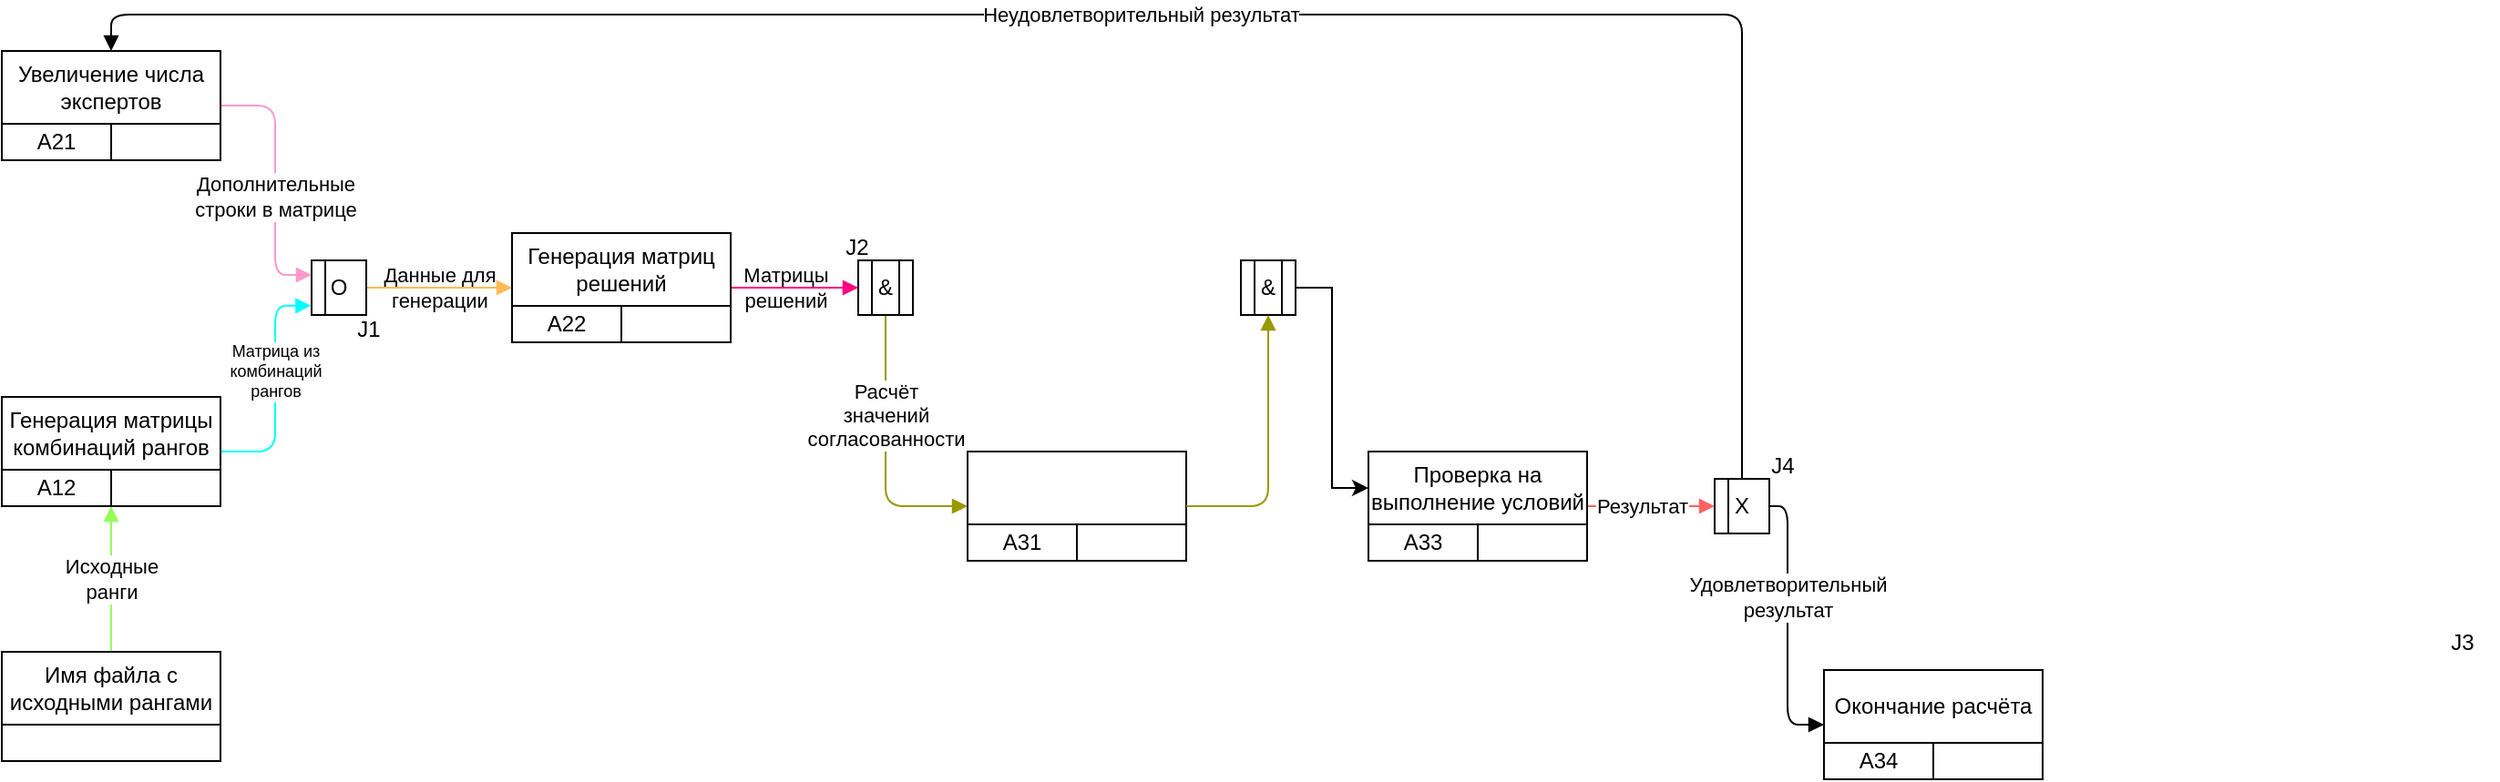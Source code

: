 <mxfile version="22.1.4" type="github">
  <diagram name="Страница — 1" id="2axHYxeO-4VpE9UikgM9">
    <mxGraphModel dx="819" dy="446" grid="1" gridSize="10" guides="1" tooltips="1" connect="1" arrows="1" fold="1" page="1" pageScale="1" pageWidth="827" pageHeight="1169" math="0" shadow="0">
      <root>
        <mxCell id="0" />
        <mxCell id="1" parent="0" />
        <mxCell id="rHtwVeTPGvIX2-GxLPoe-113" value="&lt;div&gt;Исходные&lt;/div&gt;&lt;div&gt;ранги&lt;br&gt;&lt;/div&gt;" style="edgeStyle=orthogonalEdgeStyle;rounded=1;orthogonalLoop=1;jettySize=auto;html=1;entryX=1;entryY=1;entryDx=0;entryDy=0;strokeColor=#94FF57;endArrow=block;endFill=1;" parent="1" source="rHtwVeTPGvIX2-GxLPoe-112" target="rHtwVeTPGvIX2-GxLPoe-55" edge="1">
          <mxGeometry relative="1" as="geometry" />
        </mxCell>
        <mxCell id="rHtwVeTPGvIX2-GxLPoe-78" value="Результат" style="edgeStyle=orthogonalEdgeStyle;rounded=0;orthogonalLoop=1;jettySize=auto;html=1;exitX=1;exitY=0.75;exitDx=0;exitDy=0;entryX=0;entryY=0.5;entryDx=0;entryDy=0;endArrow=block;endFill=1;strokeColor=#FF6363;" parent="1" source="rHtwVeTPGvIX2-GxLPoe-75" target="rHtwVeTPGvIX2-GxLPoe-76" edge="1">
          <mxGeometry x="-0.143" relative="1" as="geometry">
            <mxPoint as="offset" />
          </mxGeometry>
        </mxCell>
        <mxCell id="rHtwVeTPGvIX2-GxLPoe-50" value="&lt;div&gt;Данные для&lt;/div&gt;&lt;div&gt;генерации&lt;br&gt;&lt;/div&gt;" style="edgeStyle=orthogonalEdgeStyle;rounded=0;orthogonalLoop=1;jettySize=auto;html=1;entryX=0;entryY=0.75;entryDx=0;entryDy=0;endArrow=block;endFill=1;strokeColor=#FFBB54;labelBackgroundColor=none;" parent="1" source="rHtwVeTPGvIX2-GxLPoe-49" target="rHtwVeTPGvIX2-GxLPoe-8" edge="1">
          <mxGeometry relative="1" as="geometry">
            <mxPoint as="offset" />
          </mxGeometry>
        </mxCell>
        <mxCell id="rHtwVeTPGvIX2-GxLPoe-61" value="Дополнительные&lt;br style=&quot;font-size: 10px;&quot;&gt;строки в матрице" style="edgeStyle=orthogonalEdgeStyle;rounded=1;orthogonalLoop=1;jettySize=auto;html=1;exitX=1;exitY=0.75;exitDx=0;exitDy=0;entryX=0;entryY=0.25;entryDx=0;entryDy=0;strokeColor=#FF99CC;endArrow=block;endFill=1;" parent="1" source="rHtwVeTPGvIX2-GxLPoe-47" target="rHtwVeTPGvIX2-GxLPoe-49" edge="1">
          <mxGeometry x="0.115" relative="1" as="geometry">
            <Array as="points">
              <mxPoint x="150" y="210" />
              <mxPoint x="150" y="303" />
              <mxPoint x="170" y="303" />
            </Array>
            <mxPoint as="offset" />
          </mxGeometry>
        </mxCell>
        <mxCell id="rHtwVeTPGvIX2-GxLPoe-24" value="&lt;div&gt;Матрицы&lt;/div&gt;&lt;div&gt;решений&lt;/div&gt;" style="endArrow=block;html=1;rounded=0;endFill=1;exitX=1;exitY=0.75;exitDx=0;exitDy=0;strokeColor=#FF0080;startFill=1;labelBackgroundColor=none;entryX=0;entryY=0.5;entryDx=0;entryDy=0;" parent="1" source="rHtwVeTPGvIX2-GxLPoe-8" edge="1" target="rHtwVeTPGvIX2-GxLPoe-95">
          <mxGeometry x="-0.143" width="50" height="50" relative="1" as="geometry">
            <mxPoint x="430" y="300" as="sourcePoint" />
            <mxPoint x="500" y="310" as="targetPoint" />
            <mxPoint as="offset" />
          </mxGeometry>
        </mxCell>
        <mxCell id="rHtwVeTPGvIX2-GxLPoe-58" value="&lt;div style=&quot;font-size: 9px;&quot;&gt;Матрица из&lt;/div&gt;&lt;div style=&quot;font-size: 9px;&quot;&gt;комбинаций&lt;/div&gt;&lt;div style=&quot;font-size: 9px;&quot;&gt;рангов&lt;/div&gt;" style="endArrow=block;html=1;rounded=1;exitX=1;exitY=0.75;exitDx=0;exitDy=0;entryX=-0.01;entryY=0.828;entryDx=0;entryDy=0;endFill=1;strokeColor=#00FFFF;fontSize=9;entryPerimeter=0;" parent="1" source="rHtwVeTPGvIX2-GxLPoe-56" target="rHtwVeTPGvIX2-GxLPoe-49" edge="1">
          <mxGeometry x="0.144" width="50" height="50" relative="1" as="geometry">
            <mxPoint x="180" y="350" as="sourcePoint" />
            <mxPoint x="230" y="300" as="targetPoint" />
            <Array as="points">
              <mxPoint x="150" y="400" />
              <mxPoint x="150" y="320" />
            </Array>
            <mxPoint as="offset" />
          </mxGeometry>
        </mxCell>
        <mxCell id="rHtwVeTPGvIX2-GxLPoe-9" value="" style="group" parent="1" vertex="1" connectable="0">
          <mxGeometry x="280" y="280" width="120" height="60" as="geometry" />
        </mxCell>
        <mxCell id="rHtwVeTPGvIX2-GxLPoe-2" value="" style="rounded=0;whiteSpace=wrap;html=1;" parent="rHtwVeTPGvIX2-GxLPoe-9" vertex="1">
          <mxGeometry width="120" height="60" as="geometry" />
        </mxCell>
        <mxCell id="rHtwVeTPGvIX2-GxLPoe-3" value="" style="rounded=0;whiteSpace=wrap;html=1;" parent="rHtwVeTPGvIX2-GxLPoe-9" vertex="1">
          <mxGeometry y="40" width="60" height="20" as="geometry" />
        </mxCell>
        <mxCell id="rHtwVeTPGvIX2-GxLPoe-4" value="" style="rounded=0;whiteSpace=wrap;html=1;" parent="rHtwVeTPGvIX2-GxLPoe-9" vertex="1">
          <mxGeometry x="60" y="40" width="60" height="20" as="geometry" />
        </mxCell>
        <mxCell id="rHtwVeTPGvIX2-GxLPoe-6" value="А22" style="text;html=1;strokeColor=none;fillColor=none;align=center;verticalAlign=middle;whiteSpace=wrap;rounded=0;" parent="rHtwVeTPGvIX2-GxLPoe-9" vertex="1">
          <mxGeometry y="40" width="60" height="20" as="geometry" />
        </mxCell>
        <mxCell id="rHtwVeTPGvIX2-GxLPoe-8" value="Генерация матриц решений" style="text;html=1;strokeColor=none;fillColor=none;align=center;verticalAlign=middle;whiteSpace=wrap;rounded=0;" parent="rHtwVeTPGvIX2-GxLPoe-9" vertex="1">
          <mxGeometry width="120" height="40" as="geometry" />
        </mxCell>
        <mxCell id="rHtwVeTPGvIX2-GxLPoe-42" value="" style="group" parent="1" vertex="1" connectable="0">
          <mxGeometry y="180" width="120" height="60" as="geometry" />
        </mxCell>
        <mxCell id="rHtwVeTPGvIX2-GxLPoe-43" value="" style="rounded=0;whiteSpace=wrap;html=1;" parent="rHtwVeTPGvIX2-GxLPoe-42" vertex="1">
          <mxGeometry width="120" height="60" as="geometry" />
        </mxCell>
        <mxCell id="rHtwVeTPGvIX2-GxLPoe-44" value="" style="rounded=0;whiteSpace=wrap;html=1;" parent="rHtwVeTPGvIX2-GxLPoe-42" vertex="1">
          <mxGeometry y="40" width="60" height="20" as="geometry" />
        </mxCell>
        <mxCell id="rHtwVeTPGvIX2-GxLPoe-45" value="" style="rounded=0;whiteSpace=wrap;html=1;" parent="rHtwVeTPGvIX2-GxLPoe-42" vertex="1">
          <mxGeometry x="60" y="40" width="60" height="20" as="geometry" />
        </mxCell>
        <mxCell id="rHtwVeTPGvIX2-GxLPoe-46" value="А21" style="text;html=1;strokeColor=none;fillColor=none;align=center;verticalAlign=middle;whiteSpace=wrap;rounded=0;" parent="rHtwVeTPGvIX2-GxLPoe-42" vertex="1">
          <mxGeometry y="40" width="60" height="20" as="geometry" />
        </mxCell>
        <mxCell id="rHtwVeTPGvIX2-GxLPoe-47" value="Увеличение числа экспертов" style="text;html=1;strokeColor=none;fillColor=none;align=center;verticalAlign=middle;whiteSpace=wrap;rounded=0;" parent="rHtwVeTPGvIX2-GxLPoe-42" vertex="1">
          <mxGeometry width="120" height="40" as="geometry" />
        </mxCell>
        <mxCell id="rHtwVeTPGvIX2-GxLPoe-49" value="O" style="rounded=0;whiteSpace=wrap;html=1;" parent="1" vertex="1">
          <mxGeometry x="170" y="295" width="30" height="30" as="geometry" />
        </mxCell>
        <mxCell id="rHtwVeTPGvIX2-GxLPoe-51" value="" style="group" parent="1" vertex="1" connectable="0">
          <mxGeometry y="370" width="120" height="60" as="geometry" />
        </mxCell>
        <mxCell id="rHtwVeTPGvIX2-GxLPoe-52" value="" style="rounded=0;whiteSpace=wrap;html=1;" parent="rHtwVeTPGvIX2-GxLPoe-51" vertex="1">
          <mxGeometry width="120" height="60" as="geometry" />
        </mxCell>
        <mxCell id="rHtwVeTPGvIX2-GxLPoe-53" value="" style="rounded=0;whiteSpace=wrap;html=1;" parent="rHtwVeTPGvIX2-GxLPoe-51" vertex="1">
          <mxGeometry y="40" width="60" height="20" as="geometry" />
        </mxCell>
        <mxCell id="rHtwVeTPGvIX2-GxLPoe-54" value="" style="rounded=0;whiteSpace=wrap;html=1;" parent="rHtwVeTPGvIX2-GxLPoe-51" vertex="1">
          <mxGeometry x="60" y="40" width="60" height="20" as="geometry" />
        </mxCell>
        <mxCell id="rHtwVeTPGvIX2-GxLPoe-55" value="А12" style="text;html=1;strokeColor=none;fillColor=none;align=center;verticalAlign=middle;whiteSpace=wrap;rounded=0;" parent="rHtwVeTPGvIX2-GxLPoe-51" vertex="1">
          <mxGeometry y="40" width="60" height="20" as="geometry" />
        </mxCell>
        <mxCell id="rHtwVeTPGvIX2-GxLPoe-56" value="Генерация матрицы комбинаций рангов" style="text;html=1;strokeColor=none;fillColor=none;align=center;verticalAlign=middle;whiteSpace=wrap;rounded=0;" parent="rHtwVeTPGvIX2-GxLPoe-51" vertex="1">
          <mxGeometry width="120" height="40" as="geometry" />
        </mxCell>
        <mxCell id="rHtwVeTPGvIX2-GxLPoe-59" value="" style="endArrow=none;html=1;rounded=0;entryX=0.25;entryY=0;entryDx=0;entryDy=0;exitX=0.25;exitY=1;exitDx=0;exitDy=0;" parent="1" source="rHtwVeTPGvIX2-GxLPoe-49" target="rHtwVeTPGvIX2-GxLPoe-49" edge="1">
          <mxGeometry width="50" height="50" relative="1" as="geometry">
            <mxPoint x="160" y="350" as="sourcePoint" />
            <mxPoint x="210" y="300" as="targetPoint" />
          </mxGeometry>
        </mxCell>
        <mxCell id="rHtwVeTPGvIX2-GxLPoe-70" value="" style="group" parent="1" vertex="1" connectable="0">
          <mxGeometry x="750" y="400" width="120" height="60" as="geometry" />
        </mxCell>
        <mxCell id="rHtwVeTPGvIX2-GxLPoe-71" value="" style="rounded=0;whiteSpace=wrap;html=1;" parent="rHtwVeTPGvIX2-GxLPoe-70" vertex="1">
          <mxGeometry width="120" height="60" as="geometry" />
        </mxCell>
        <mxCell id="rHtwVeTPGvIX2-GxLPoe-72" value="" style="rounded=0;whiteSpace=wrap;html=1;" parent="rHtwVeTPGvIX2-GxLPoe-70" vertex="1">
          <mxGeometry y="40" width="60" height="20" as="geometry" />
        </mxCell>
        <mxCell id="rHtwVeTPGvIX2-GxLPoe-73" value="" style="rounded=0;whiteSpace=wrap;html=1;" parent="rHtwVeTPGvIX2-GxLPoe-70" vertex="1">
          <mxGeometry x="60" y="40" width="60" height="20" as="geometry" />
        </mxCell>
        <mxCell id="rHtwVeTPGvIX2-GxLPoe-74" value="А33" style="text;html=1;strokeColor=none;fillColor=none;align=center;verticalAlign=middle;whiteSpace=wrap;rounded=0;" parent="rHtwVeTPGvIX2-GxLPoe-70" vertex="1">
          <mxGeometry y="40" width="60" height="20" as="geometry" />
        </mxCell>
        <mxCell id="rHtwVeTPGvIX2-GxLPoe-75" value="Проверка на выполнение условий" style="text;html=1;strokeColor=none;fillColor=none;align=center;verticalAlign=middle;whiteSpace=wrap;rounded=0;" parent="rHtwVeTPGvIX2-GxLPoe-70" vertex="1">
          <mxGeometry width="120" height="40" as="geometry" />
        </mxCell>
        <mxCell id="rHtwVeTPGvIX2-GxLPoe-79" value="Неудовлетворительный результат" style="edgeStyle=orthogonalEdgeStyle;rounded=1;orthogonalLoop=1;jettySize=auto;html=1;entryX=0.5;entryY=0;entryDx=0;entryDy=0;exitX=0.5;exitY=0;exitDx=0;exitDy=0;endArrow=block;endFill=1;" parent="1" source="rHtwVeTPGvIX2-GxLPoe-76" target="rHtwVeTPGvIX2-GxLPoe-47" edge="1">
          <mxGeometry relative="1" as="geometry">
            <Array as="points">
              <mxPoint x="955" y="160" />
              <mxPoint x="60" y="160" />
            </Array>
          </mxGeometry>
        </mxCell>
        <mxCell id="rHtwVeTPGvIX2-GxLPoe-81" value="Удовлетворительный&lt;br&gt;результат" style="rounded=1;orthogonalLoop=1;jettySize=auto;html=1;exitX=1;exitY=0.5;exitDx=0;exitDy=0;entryX=0;entryY=0.75;entryDx=0;entryDy=0;endArrow=block;endFill=1;strokeColor=default;edgeStyle=orthogonalEdgeStyle;" parent="1" source="rHtwVeTPGvIX2-GxLPoe-76" target="rHtwVeTPGvIX2-GxLPoe-88" edge="1">
          <mxGeometry x="-0.2" relative="1" as="geometry">
            <mxPoint x="1030" y="440" as="targetPoint" />
            <mxPoint as="offset" />
            <Array as="points">
              <mxPoint x="980" y="430" />
              <mxPoint x="980" y="550" />
            </Array>
          </mxGeometry>
        </mxCell>
        <mxCell id="rHtwVeTPGvIX2-GxLPoe-76" value="X" style="rounded=0;whiteSpace=wrap;html=1;" parent="1" vertex="1">
          <mxGeometry x="940" y="415" width="30" height="30" as="geometry" />
        </mxCell>
        <mxCell id="rHtwVeTPGvIX2-GxLPoe-77" value="" style="endArrow=none;html=1;rounded=0;entryX=0.25;entryY=0;entryDx=0;entryDy=0;exitX=0.25;exitY=1;exitDx=0;exitDy=0;" parent="1" source="rHtwVeTPGvIX2-GxLPoe-76" target="rHtwVeTPGvIX2-GxLPoe-76" edge="1">
          <mxGeometry width="50" height="50" relative="1" as="geometry">
            <mxPoint x="930" y="470" as="sourcePoint" />
            <mxPoint x="980" y="420" as="targetPoint" />
          </mxGeometry>
        </mxCell>
        <mxCell id="rHtwVeTPGvIX2-GxLPoe-83" value="" style="group" parent="1" vertex="1" connectable="0">
          <mxGeometry x="1000" y="520" width="120" height="60" as="geometry" />
        </mxCell>
        <mxCell id="rHtwVeTPGvIX2-GxLPoe-84" value="" style="rounded=0;whiteSpace=wrap;html=1;" parent="rHtwVeTPGvIX2-GxLPoe-83" vertex="1">
          <mxGeometry width="120" height="60" as="geometry" />
        </mxCell>
        <mxCell id="rHtwVeTPGvIX2-GxLPoe-85" value="" style="rounded=0;whiteSpace=wrap;html=1;" parent="rHtwVeTPGvIX2-GxLPoe-83" vertex="1">
          <mxGeometry y="40" width="60" height="20" as="geometry" />
        </mxCell>
        <mxCell id="rHtwVeTPGvIX2-GxLPoe-86" value="" style="rounded=0;whiteSpace=wrap;html=1;" parent="rHtwVeTPGvIX2-GxLPoe-83" vertex="1">
          <mxGeometry x="60" y="40" width="60" height="20" as="geometry" />
        </mxCell>
        <mxCell id="rHtwVeTPGvIX2-GxLPoe-87" value="А34" style="text;html=1;strokeColor=none;fillColor=none;align=center;verticalAlign=middle;whiteSpace=wrap;rounded=0;" parent="rHtwVeTPGvIX2-GxLPoe-83" vertex="1">
          <mxGeometry y="40" width="60" height="20" as="geometry" />
        </mxCell>
        <mxCell id="rHtwVeTPGvIX2-GxLPoe-88" value="Окончание расчёта" style="text;html=1;strokeColor=none;fillColor=none;align=center;verticalAlign=middle;whiteSpace=wrap;rounded=0;" parent="rHtwVeTPGvIX2-GxLPoe-83" vertex="1">
          <mxGeometry width="120" height="40" as="geometry" />
        </mxCell>
        <mxCell id="lcVxslAkRvURmsZlSyza-7" value="Расчёт&lt;br&gt;значений&lt;br&gt;согласованности" style="edgeStyle=orthogonalEdgeStyle;rounded=1;orthogonalLoop=1;jettySize=auto;html=1;entryX=0;entryY=0.75;entryDx=0;entryDy=0;endArrow=block;endFill=1;strokeColor=#999900;" edge="1" parent="1" source="rHtwVeTPGvIX2-GxLPoe-95">
          <mxGeometry x="-0.267" relative="1" as="geometry">
            <mxPoint x="530" y="430" as="targetPoint" />
            <Array as="points">
              <mxPoint x="485" y="430" />
            </Array>
            <mxPoint as="offset" />
          </mxGeometry>
        </mxCell>
        <mxCell id="rHtwVeTPGvIX2-GxLPoe-95" value="&amp;amp;" style="rounded=0;whiteSpace=wrap;html=1;" parent="1" vertex="1">
          <mxGeometry x="470" y="295" width="30" height="30" as="geometry" />
        </mxCell>
        <mxCell id="rHtwVeTPGvIX2-GxLPoe-96" value="" style="endArrow=none;html=1;rounded=0;entryX=0.25;entryY=0;entryDx=0;entryDy=0;exitX=0.25;exitY=1;exitDx=0;exitDy=0;" parent="1" source="rHtwVeTPGvIX2-GxLPoe-95" target="rHtwVeTPGvIX2-GxLPoe-95" edge="1">
          <mxGeometry width="50" height="50" relative="1" as="geometry">
            <mxPoint x="460" y="350" as="sourcePoint" />
            <mxPoint x="510" y="300" as="targetPoint" />
          </mxGeometry>
        </mxCell>
        <mxCell id="rHtwVeTPGvIX2-GxLPoe-98" value="" style="endArrow=none;html=1;rounded=0;entryX=0.75;entryY=0;entryDx=0;entryDy=0;exitX=0.75;exitY=1;exitDx=0;exitDy=0;" parent="1" source="rHtwVeTPGvIX2-GxLPoe-95" target="rHtwVeTPGvIX2-GxLPoe-95" edge="1">
          <mxGeometry width="50" height="50" relative="1" as="geometry">
            <mxPoint x="488" y="335" as="sourcePoint" />
            <mxPoint x="488" y="305" as="targetPoint" />
          </mxGeometry>
        </mxCell>
        <mxCell id="rHtwVeTPGvIX2-GxLPoe-107" value="" style="group" parent="1" vertex="1" connectable="0">
          <mxGeometry y="510" width="120" height="60" as="geometry" />
        </mxCell>
        <mxCell id="rHtwVeTPGvIX2-GxLPoe-108" value="" style="rounded=0;whiteSpace=wrap;html=1;" parent="rHtwVeTPGvIX2-GxLPoe-107" vertex="1">
          <mxGeometry width="120" height="60" as="geometry" />
        </mxCell>
        <mxCell id="rHtwVeTPGvIX2-GxLPoe-109" value="" style="rounded=0;whiteSpace=wrap;html=1;" parent="rHtwVeTPGvIX2-GxLPoe-107" vertex="1">
          <mxGeometry y="40" width="120" height="20" as="geometry" />
        </mxCell>
        <mxCell id="rHtwVeTPGvIX2-GxLPoe-112" value="Имя файла с исходными рангами" style="text;html=1;strokeColor=none;fillColor=none;align=center;verticalAlign=middle;whiteSpace=wrap;rounded=0;" parent="rHtwVeTPGvIX2-GxLPoe-107" vertex="1">
          <mxGeometry width="120" height="40" as="geometry" />
        </mxCell>
        <mxCell id="lcVxslAkRvURmsZlSyza-1" value="" style="group" vertex="1" connectable="0" parent="1">
          <mxGeometry x="530" y="400" width="120" height="60" as="geometry" />
        </mxCell>
        <mxCell id="lcVxslAkRvURmsZlSyza-2" value="" style="rounded=0;whiteSpace=wrap;html=1;" vertex="1" parent="lcVxslAkRvURmsZlSyza-1">
          <mxGeometry width="120" height="60" as="geometry" />
        </mxCell>
        <mxCell id="lcVxslAkRvURmsZlSyza-3" value="" style="rounded=0;whiteSpace=wrap;html=1;" vertex="1" parent="lcVxslAkRvURmsZlSyza-1">
          <mxGeometry y="40" width="60" height="20" as="geometry" />
        </mxCell>
        <mxCell id="lcVxslAkRvURmsZlSyza-4" value="" style="rounded=0;whiteSpace=wrap;html=1;" vertex="1" parent="lcVxslAkRvURmsZlSyza-1">
          <mxGeometry x="60" y="40" width="60" height="20" as="geometry" />
        </mxCell>
        <mxCell id="lcVxslAkRvURmsZlSyza-5" value="А31" style="text;html=1;strokeColor=none;fillColor=none;align=center;verticalAlign=middle;whiteSpace=wrap;rounded=0;" vertex="1" parent="lcVxslAkRvURmsZlSyza-1">
          <mxGeometry y="40" width="60" height="20" as="geometry" />
        </mxCell>
        <mxCell id="lcVxslAkRvURmsZlSyza-12" style="edgeStyle=orthogonalEdgeStyle;rounded=0;orthogonalLoop=1;jettySize=auto;html=1;entryX=0;entryY=0.5;entryDx=0;entryDy=0;" edge="1" parent="1" source="lcVxslAkRvURmsZlSyza-8" target="rHtwVeTPGvIX2-GxLPoe-75">
          <mxGeometry relative="1" as="geometry" />
        </mxCell>
        <mxCell id="lcVxslAkRvURmsZlSyza-8" value="&amp;amp;" style="rounded=0;whiteSpace=wrap;html=1;" vertex="1" parent="1">
          <mxGeometry x="680" y="295" width="30" height="30" as="geometry" />
        </mxCell>
        <mxCell id="lcVxslAkRvURmsZlSyza-9" value="" style="endArrow=none;html=1;rounded=0;entryX=0.25;entryY=0;entryDx=0;entryDy=0;exitX=0.25;exitY=1;exitDx=0;exitDy=0;" edge="1" parent="1" source="lcVxslAkRvURmsZlSyza-8" target="lcVxslAkRvURmsZlSyza-8">
          <mxGeometry width="50" height="50" relative="1" as="geometry">
            <mxPoint x="670" y="350" as="sourcePoint" />
            <mxPoint x="720" y="300" as="targetPoint" />
          </mxGeometry>
        </mxCell>
        <mxCell id="lcVxslAkRvURmsZlSyza-10" value="" style="endArrow=none;html=1;rounded=0;entryX=0.75;entryY=0;entryDx=0;entryDy=0;exitX=0.75;exitY=1;exitDx=0;exitDy=0;" edge="1" parent="1" source="lcVxslAkRvURmsZlSyza-8" target="lcVxslAkRvURmsZlSyza-8">
          <mxGeometry width="50" height="50" relative="1" as="geometry">
            <mxPoint x="698" y="335" as="sourcePoint" />
            <mxPoint x="698" y="305" as="targetPoint" />
          </mxGeometry>
        </mxCell>
        <mxCell id="lcVxslAkRvURmsZlSyza-11" style="edgeStyle=orthogonalEdgeStyle;rounded=1;orthogonalLoop=1;jettySize=auto;html=1;exitX=1;exitY=0.75;exitDx=0;exitDy=0;entryX=0.5;entryY=1;entryDx=0;entryDy=0;strokeColor=#999900;endArrow=block;endFill=1;" edge="1" parent="1" target="lcVxslAkRvURmsZlSyza-8">
          <mxGeometry relative="1" as="geometry">
            <mxPoint x="650" y="430" as="sourcePoint" />
            <Array as="points">
              <mxPoint x="695" y="430" />
            </Array>
          </mxGeometry>
        </mxCell>
        <mxCell id="lcVxslAkRvURmsZlSyza-13" value="J1" style="text;html=1;align=center;verticalAlign=middle;resizable=0;points=[];autosize=1;strokeColor=none;fillColor=none;" vertex="1" parent="1">
          <mxGeometry x="181" y="318" width="40" height="30" as="geometry" />
        </mxCell>
        <mxCell id="lcVxslAkRvURmsZlSyza-14" value="J2" style="text;html=1;align=center;verticalAlign=middle;resizable=0;points=[];autosize=1;strokeColor=none;fillColor=none;" vertex="1" parent="1">
          <mxGeometry x="449" y="273" width="40" height="30" as="geometry" />
        </mxCell>
        <mxCell id="lcVxslAkRvURmsZlSyza-15" value="J3" style="text;html=1;align=center;verticalAlign=middle;resizable=0;points=[];autosize=1;strokeColor=none;fillColor=none;" vertex="1" parent="1">
          <mxGeometry x="1330" y="490" width="40" height="30" as="geometry" />
        </mxCell>
        <mxCell id="lcVxslAkRvURmsZlSyza-16" value="J4" style="text;html=1;align=center;verticalAlign=middle;resizable=0;points=[];autosize=1;strokeColor=none;fillColor=none;" vertex="1" parent="1">
          <mxGeometry x="957" y="393" width="40" height="30" as="geometry" />
        </mxCell>
      </root>
    </mxGraphModel>
  </diagram>
</mxfile>
